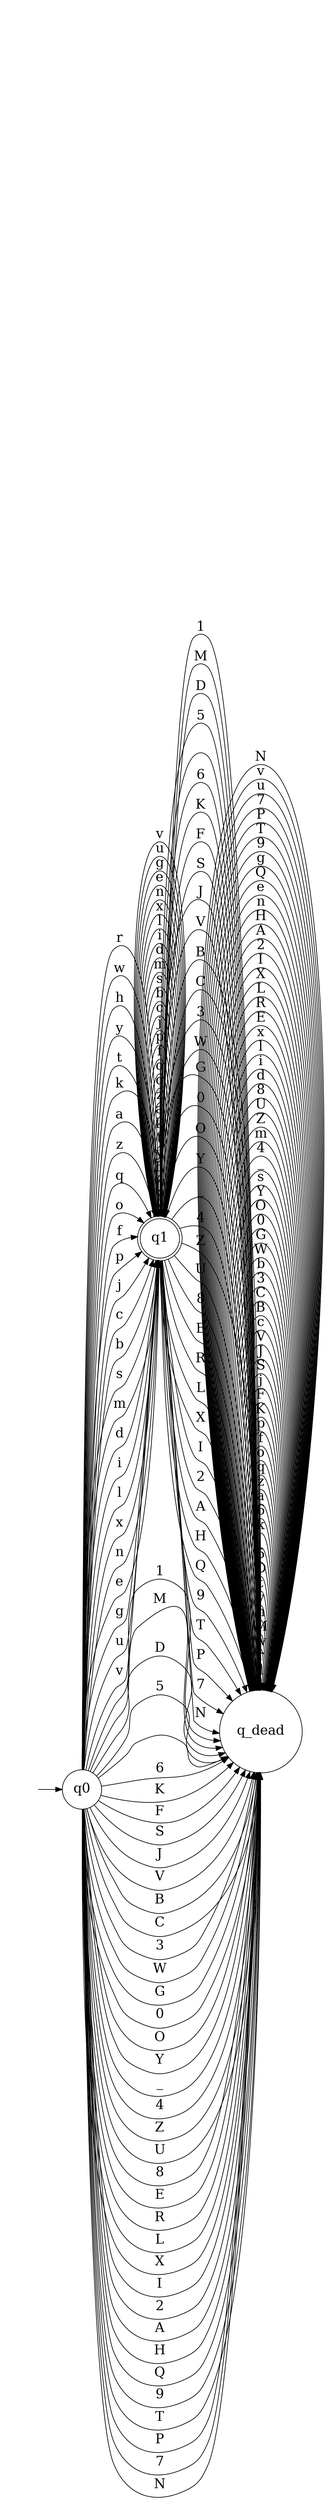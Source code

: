 digraph "DFA Custom Styling" {
	graph [rankdir=LR]
	node [fontsize=20]
	edge [fontsize="20pt"]
	"" [label="" shape=plaintext]
	q1 [label=q1 shape=doublecircle]
	q_dead [label=q_dead shape=circle]
	q0 [label=q0 shape=circle]
	"" -> q0 [label=""]
	q0 -> q_dead [label=1]
	q0 -> q1 [label=r]
	q0 -> q1 [label=w]
	q0 -> q_dead [label=M]
	q0 -> q1 [label=h]
	q0 -> q1 [label=y]
	q0 -> q1 [label=t]
	q0 -> q_dead [label=D]
	q0 -> q_dead [label=5]
	q0 -> q_dead [label=" "]
	q0 -> q1 [label=k]
	q0 -> q_dead [label=6]
	q0 -> q1 [label=a]
	q0 -> q1 [label=z]
	q0 -> q1 [label=q]
	q0 -> q1 [label=o]
	q0 -> q1 [label=f]
	q0 -> q1 [label=p]
	q0 -> q_dead [label=K]
	q0 -> q_dead [label=F]
	q0 -> q1 [label=j]
	q0 -> q_dead [label=S]
	q0 -> q_dead [label=J]
	q0 -> q_dead [label=V]
	q0 -> q1 [label=c]
	q0 -> q_dead [label=B]
	q0 -> q_dead [label=C]
	q0 -> q_dead [label=3]
	q0 -> q1 [label=b]
	q0 -> q_dead [label=W]
	q0 -> q_dead [label=G]
	q0 -> q_dead [label=0]
	q0 -> q_dead [label=O]
	q0 -> q_dead [label=Y]
	q0 -> q1 [label=s]
	q0 -> q_dead [label=_]
	q0 -> q_dead [label=4]
	q0 -> q1 [label=m]
	q0 -> q_dead [label=Z]
	q0 -> q_dead [label=U]
	q0 -> q_dead [label=8]
	q0 -> q1 [label=d]
	q0 -> q1 [label=i]
	q0 -> q1 [label=l]
	q0 -> q1 [label=x]
	q0 -> q_dead [label=E]
	q0 -> q_dead [label=R]
	q0 -> q_dead [label=L]
	q0 -> q_dead [label=X]
	q0 -> q_dead [label=I]
	q0 -> q_dead [label=2]
	q0 -> q_dead [label=A]
	q0 -> q_dead [label=H]
	q0 -> q1 [label=n]
	q0 -> q1 [label=e]
	q0 -> q_dead [label=Q]
	q0 -> q1 [label=g]
	q0 -> q_dead [label=9]
	q0 -> q_dead [label=T]
	q0 -> q_dead [label=P]
	q0 -> q_dead [label=7]
	q0 -> q1 [label=u]
	q0 -> q1 [label=v]
	q0 -> q_dead [label=N]
	q1 -> q_dead [label=1]
	q1 -> q1 [label=r]
	q1 -> q1 [label=w]
	q1 -> q_dead [label=M]
	q1 -> q1 [label=h]
	q1 -> q1 [label=y]
	q1 -> q1 [label=t]
	q1 -> q_dead [label=D]
	q1 -> q_dead [label=5]
	q1 -> q_dead [label=" "]
	q1 -> q1 [label=k]
	q1 -> q_dead [label=6]
	q1 -> q1 [label=a]
	q1 -> q1 [label=z]
	q1 -> q1 [label=q]
	q1 -> q1 [label=o]
	q1 -> q1 [label=f]
	q1 -> q1 [label=p]
	q1 -> q_dead [label=K]
	q1 -> q_dead [label=F]
	q1 -> q1 [label=j]
	q1 -> q_dead [label=S]
	q1 -> q_dead [label=J]
	q1 -> q_dead [label=V]
	q1 -> q1 [label=c]
	q1 -> q_dead [label=B]
	q1 -> q_dead [label=C]
	q1 -> q_dead [label=3]
	q1 -> q1 [label=b]
	q1 -> q_dead [label=W]
	q1 -> q_dead [label=G]
	q1 -> q_dead [label=0]
	q1 -> q_dead [label=O]
	q1 -> q_dead [label=Y]
	q1 -> q1 [label=s]
	q1 -> q_dead [label=_]
	q1 -> q_dead [label=4]
	q1 -> q1 [label=m]
	q1 -> q_dead [label=Z]
	q1 -> q_dead [label=U]
	q1 -> q_dead [label=8]
	q1 -> q1 [label=d]
	q1 -> q1 [label=i]
	q1 -> q1 [label=l]
	q1 -> q1 [label=x]
	q1 -> q_dead [label=E]
	q1 -> q_dead [label=R]
	q1 -> q_dead [label=L]
	q1 -> q_dead [label=X]
	q1 -> q_dead [label=I]
	q1 -> q_dead [label=2]
	q1 -> q_dead [label=A]
	q1 -> q_dead [label=H]
	q1 -> q1 [label=n]
	q1 -> q1 [label=e]
	q1 -> q_dead [label=Q]
	q1 -> q1 [label=g]
	q1 -> q_dead [label=9]
	q1 -> q_dead [label=T]
	q1 -> q_dead [label=P]
	q1 -> q_dead [label=7]
	q1 -> q1 [label=u]
	q1 -> q1 [label=v]
	q1 -> q_dead [label=N]
	q_dead -> q_dead [label=1]
	q_dead -> q_dead [label=r]
	q_dead -> q_dead [label=w]
	q_dead -> q_dead [label=M]
	q_dead -> q_dead [label=h]
	q_dead -> q_dead [label=y]
	q_dead -> q_dead [label=t]
	q_dead -> q_dead [label=D]
	q_dead -> q_dead [label=5]
	q_dead -> q_dead [label=" "]
	q_dead -> q_dead [label=k]
	q_dead -> q_dead [label=6]
	q_dead -> q_dead [label=a]
	q_dead -> q_dead [label=z]
	q_dead -> q_dead [label=q]
	q_dead -> q_dead [label=o]
	q_dead -> q_dead [label=f]
	q_dead -> q_dead [label=p]
	q_dead -> q_dead [label=K]
	q_dead -> q_dead [label=F]
	q_dead -> q_dead [label=j]
	q_dead -> q_dead [label=S]
	q_dead -> q_dead [label=J]
	q_dead -> q_dead [label=V]
	q_dead -> q_dead [label=c]
	q_dead -> q_dead [label=B]
	q_dead -> q_dead [label=C]
	q_dead -> q_dead [label=3]
	q_dead -> q_dead [label=b]
	q_dead -> q_dead [label=W]
	q_dead -> q_dead [label=G]
	q_dead -> q_dead [label=0]
	q_dead -> q_dead [label=O]
	q_dead -> q_dead [label=Y]
	q_dead -> q_dead [label=s]
	q_dead -> q_dead [label=_]
	q_dead -> q_dead [label=4]
	q_dead -> q_dead [label=m]
	q_dead -> q_dead [label=Z]
	q_dead -> q_dead [label=U]
	q_dead -> q_dead [label=8]
	q_dead -> q_dead [label=d]
	q_dead -> q_dead [label=i]
	q_dead -> q_dead [label=l]
	q_dead -> q_dead [label=x]
	q_dead -> q_dead [label=E]
	q_dead -> q_dead [label=R]
	q_dead -> q_dead [label=L]
	q_dead -> q_dead [label=X]
	q_dead -> q_dead [label=I]
	q_dead -> q_dead [label=2]
	q_dead -> q_dead [label=A]
	q_dead -> q_dead [label=H]
	q_dead -> q_dead [label=n]
	q_dead -> q_dead [label=e]
	q_dead -> q_dead [label=Q]
	q_dead -> q_dead [label=g]
	q_dead -> q_dead [label=9]
	q_dead -> q_dead [label=T]
	q_dead -> q_dead [label=P]
	q_dead -> q_dead [label=7]
	q_dead -> q_dead [label=u]
	q_dead -> q_dead [label=v]
	q_dead -> q_dead [label=N]
}
